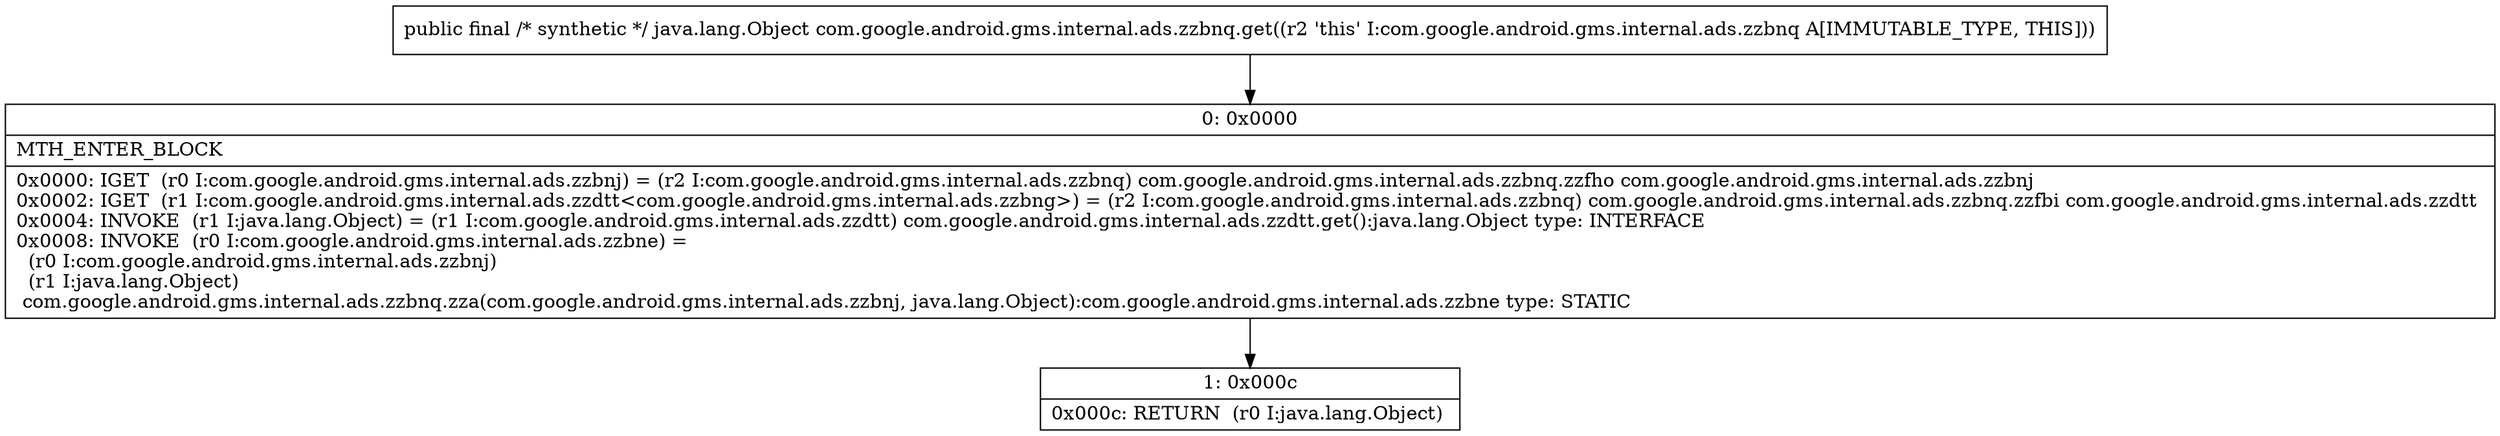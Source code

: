 digraph "CFG forcom.google.android.gms.internal.ads.zzbnq.get()Ljava\/lang\/Object;" {
Node_0 [shape=record,label="{0\:\ 0x0000|MTH_ENTER_BLOCK\l|0x0000: IGET  (r0 I:com.google.android.gms.internal.ads.zzbnj) = (r2 I:com.google.android.gms.internal.ads.zzbnq) com.google.android.gms.internal.ads.zzbnq.zzfho com.google.android.gms.internal.ads.zzbnj \l0x0002: IGET  (r1 I:com.google.android.gms.internal.ads.zzdtt\<com.google.android.gms.internal.ads.zzbng\>) = (r2 I:com.google.android.gms.internal.ads.zzbnq) com.google.android.gms.internal.ads.zzbnq.zzfbi com.google.android.gms.internal.ads.zzdtt \l0x0004: INVOKE  (r1 I:java.lang.Object) = (r1 I:com.google.android.gms.internal.ads.zzdtt) com.google.android.gms.internal.ads.zzdtt.get():java.lang.Object type: INTERFACE \l0x0008: INVOKE  (r0 I:com.google.android.gms.internal.ads.zzbne) = \l  (r0 I:com.google.android.gms.internal.ads.zzbnj)\l  (r1 I:java.lang.Object)\l com.google.android.gms.internal.ads.zzbnq.zza(com.google.android.gms.internal.ads.zzbnj, java.lang.Object):com.google.android.gms.internal.ads.zzbne type: STATIC \l}"];
Node_1 [shape=record,label="{1\:\ 0x000c|0x000c: RETURN  (r0 I:java.lang.Object) \l}"];
MethodNode[shape=record,label="{public final \/* synthetic *\/ java.lang.Object com.google.android.gms.internal.ads.zzbnq.get((r2 'this' I:com.google.android.gms.internal.ads.zzbnq A[IMMUTABLE_TYPE, THIS])) }"];
MethodNode -> Node_0;
Node_0 -> Node_1;
}

